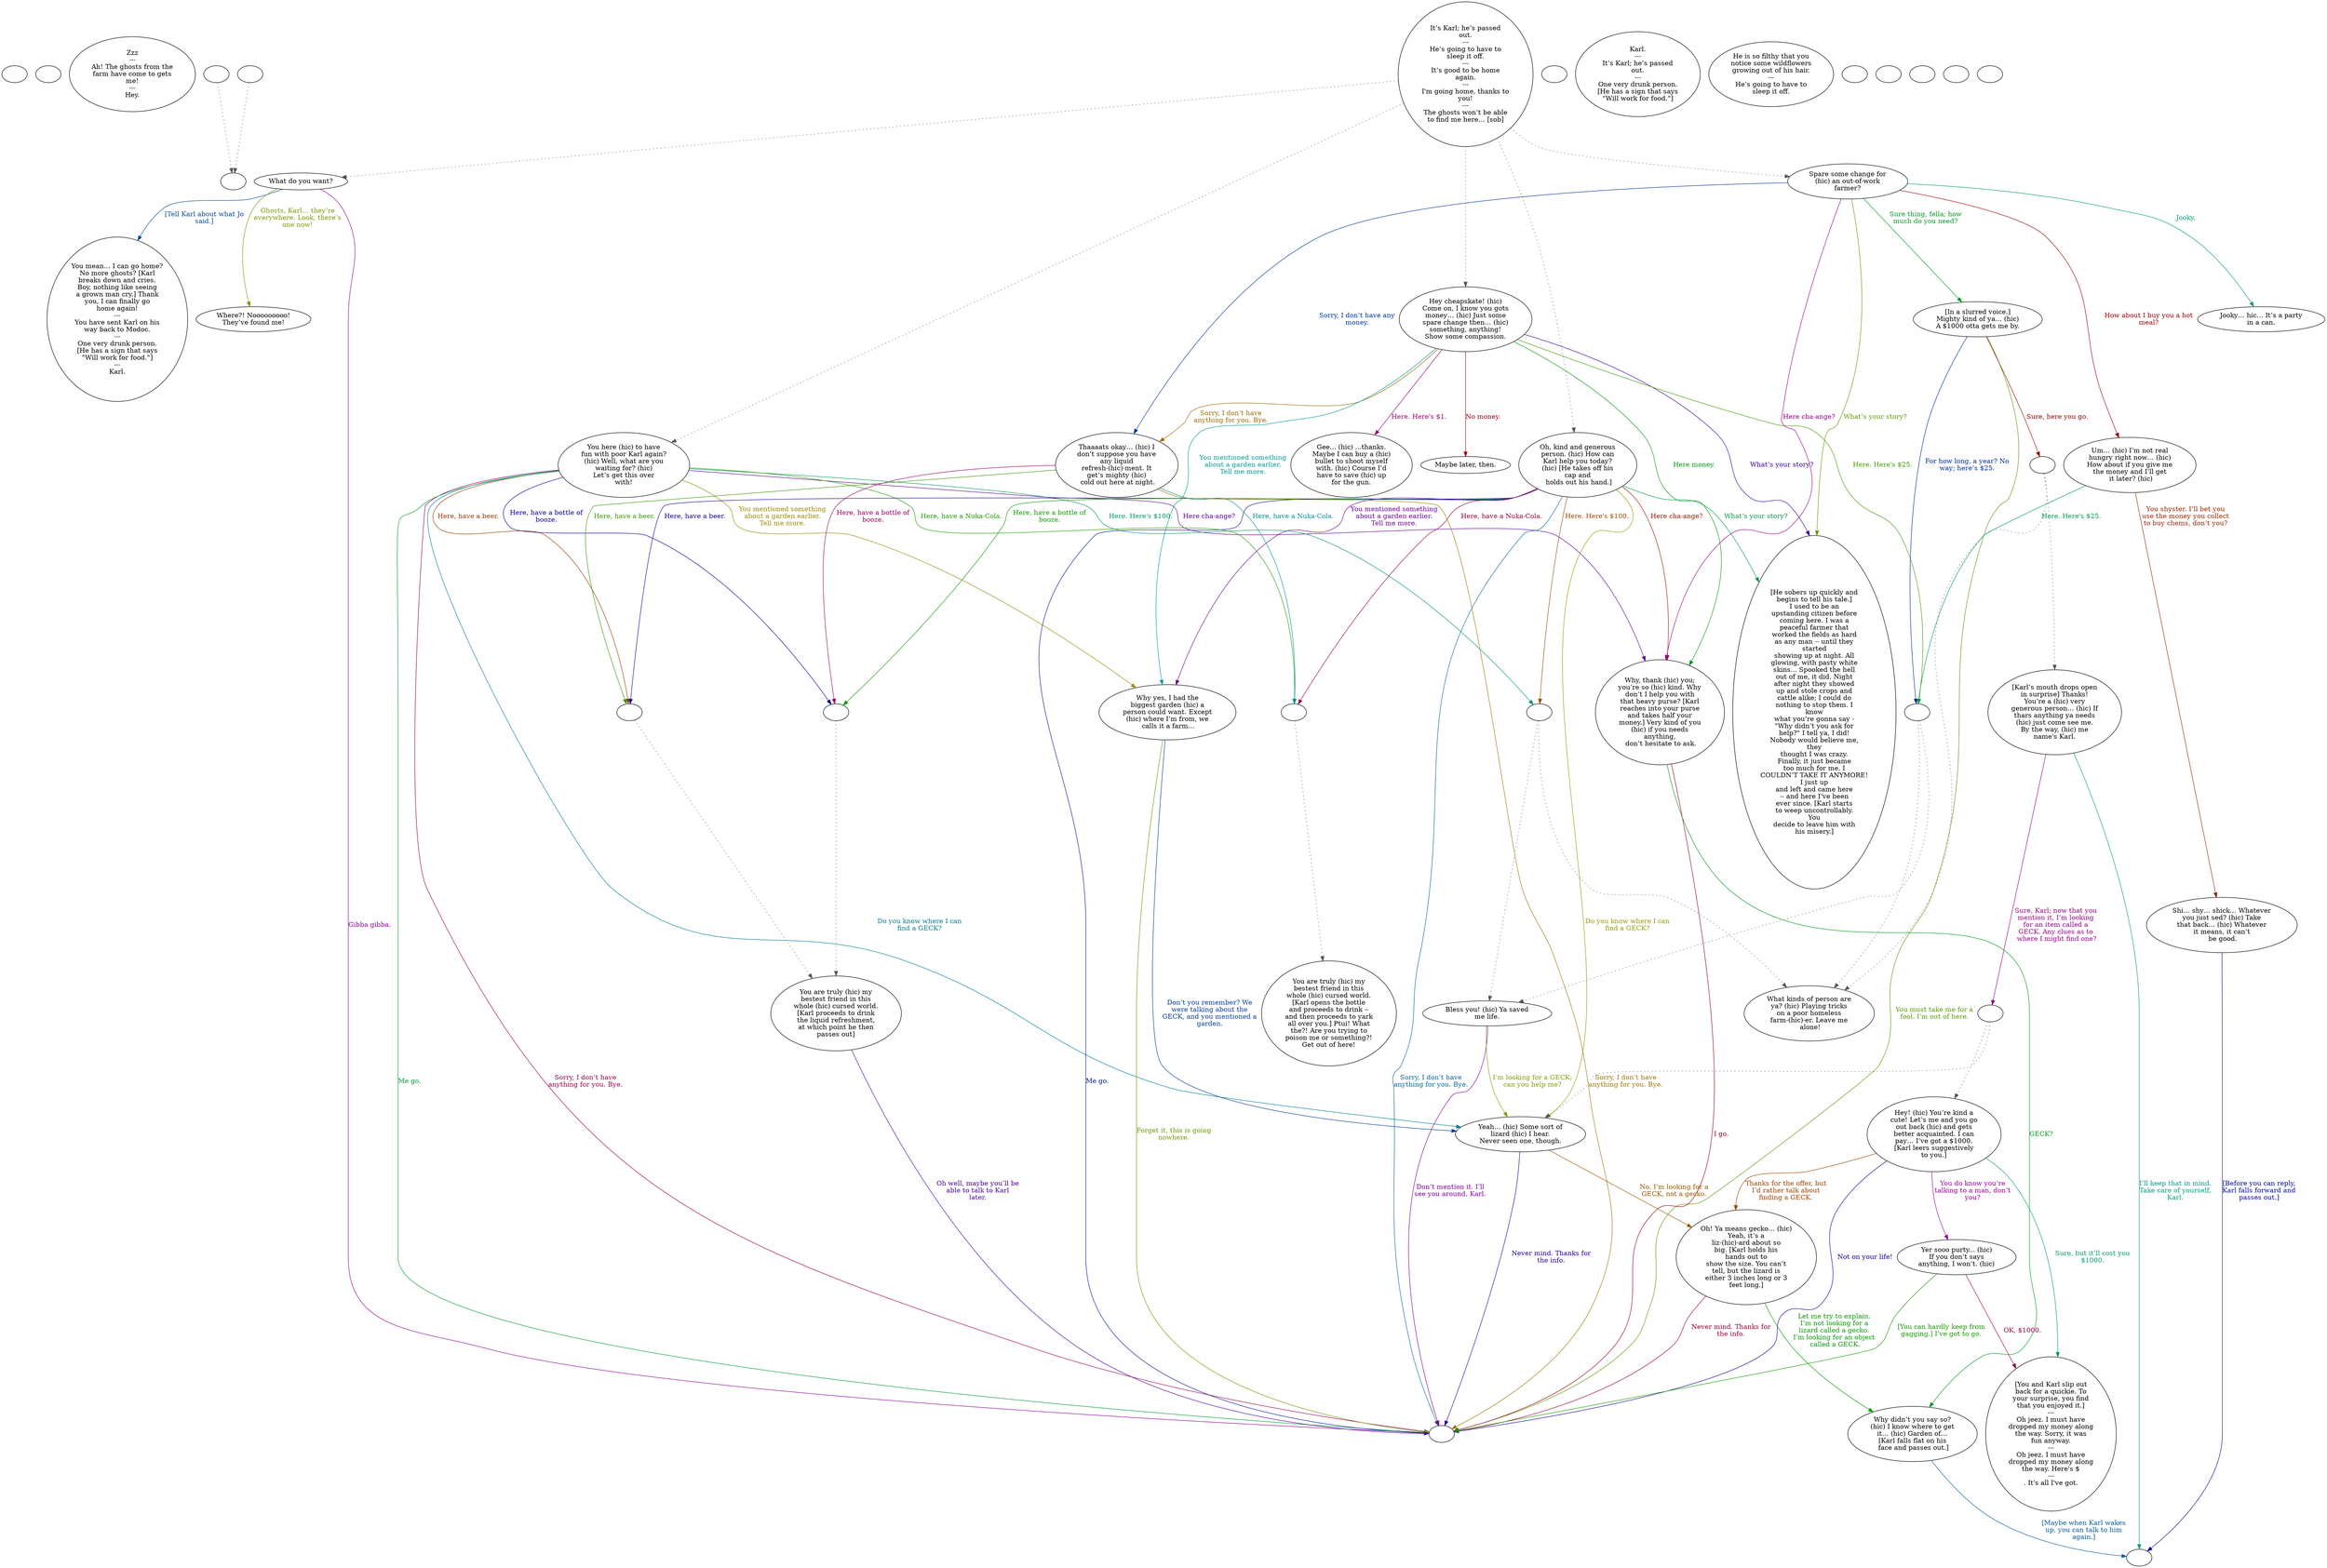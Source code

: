 digraph mcKarl {
  "checkPartyMembersNearDoor" [style=filled       fillcolor="#FFFFFF"       color="#000000"]
  "checkPartyMembersNearDoor" [label=""]
  "start" [style=filled       fillcolor="#FFFFFF"       color="#000000"]
  "start" [label=""]
  "critter_p_proc" [style=filled       fillcolor="#FFFFFF"       color="#000000"]
  "critter_p_proc" [label="Zzz\n---\nAh! The ghosts from the\nfarm have come to gets\nme!\n---\nHey."]
  "pickup_p_proc" [style=filled       fillcolor="#FFFFFF"       color="#000000"]
  "pickup_p_proc" -> "Node998" [style=dotted color="#555555"]
  "pickup_p_proc" [label=""]
  "talk_p_proc" [style=filled       fillcolor="#FFFFFF"       color="#000000"]
  "talk_p_proc" -> "Node003" [style=dotted color="#555555"]
  "talk_p_proc" -> "Node004" [style=dotted color="#555555"]
  "talk_p_proc" -> "Node001" [style=dotted color="#555555"]
  "talk_p_proc" -> "Node002" [style=dotted color="#555555"]
  "talk_p_proc" -> "Node000" [style=dotted color="#555555"]
  "talk_p_proc" [label="It’s Karl; he’s passed\nout.\n---\nHe’s going to have to\nsleep it off.\n---\nIt’s good to be home\nagain.\n---\nI'm going home, thanks to\nyou!\n---\nThe ghosts won’t be able\nto find me here… [sob]"]
  "destroy_p_proc" [style=filled       fillcolor="#FFFFFF"       color="#000000"]
  "destroy_p_proc" [label=""]
  "look_at_p_proc" [style=filled       fillcolor="#FFFFFF"       color="#000000"]
  "look_at_p_proc" [label="Karl.\n---\nIt’s Karl; he’s passed\nout.\n---\nOne very drunk person.\n[He has a sign that says\n\"Will work for food.\"]"]
  "description_p_proc" [style=filled       fillcolor="#FFFFFF"       color="#000000"]
  "description_p_proc" [label="He is so filthy that you\nnotice some wildflowers\ngrowing out of his hair.\n---\nHe’s going to have to\nsleep it off."]
  "use_skill_on_p_proc" [style=filled       fillcolor="#FFFFFF"       color="#000000"]
  "use_skill_on_p_proc" [label=""]
  "damage_p_proc" [style=filled       fillcolor="#FFFFFF"       color="#000000"]
  "damage_p_proc" -> "Node998" [style=dotted color="#555555"]
  "damage_p_proc" [label=""]
  "map_enter_p_proc" [style=filled       fillcolor="#FFFFFF"       color="#000000"]
  "map_enter_p_proc" [label=""]
  "map_exit_p_proc" [style=filled       fillcolor="#FFFFFF"       color="#000000"]
  "map_exit_p_proc" [label=""]
  "map_update_p_proc" [style=filled       fillcolor="#FFFFFF"       color="#000000"]
  "map_update_p_proc" [label=""]
  "Node000" [style=filled       fillcolor="#FFFFFF"       color="#000000"]
  "Node000" [label="Spare some change for\n(hic) an out-of-work\nfarmer?"]
  "Node000" -> "Node010" [label="Sure thing, fella; how\nmuch do you need?" color="#009924" fontcolor="#009924"]
  "Node000" -> "Node020" [label="How about I buy you a hot\nmeal?" color="#990008" fontcolor="#990008"]
  "Node000" -> "Node025" [label="Sorry, I don’t have any\nmoney." color="#003599" fontcolor="#003599"]
  "Node000" -> "Node046" [label="What’s your story?" color="#629900" fontcolor="#629900"]
  "Node000" -> "Node030" [label="Here cha-ange?" color="#99008E" fontcolor="#99008E"]
  "Node000" -> "Node031" [label="Jooky." color="#009977" fontcolor="#009977"]
  "Node001" [style=filled       fillcolor="#FFFFFF"       color="#000000"]
  "Node001" [label="Oh, kind and generous\nperson. (hic) How can\nKarl help you today?\n(hic) [He takes off his\ncap and\n holds out his hand.]"]
  "Node001" -> "Node994" [label="Here. Here's $100." color="#994A00" fontcolor="#994A00"]
  "Node001" -> "Node993" [label="Here, have a beer." color="#1E0099" fontcolor="#1E0099"]
  "Node001" -> "Node992" [label="Here, have a bottle of\nbooze." color="#0F9900" fontcolor="#0F9900"]
  "Node001" -> "Node991" [label="Here, have a Nuka-Cola." color="#99003C" fontcolor="#99003C"]
  "Node001" -> "Node999" [label="Sorry, I don’t have\nanything for you. Bye." color="#006899" fontcolor="#006899"]
  "Node001" -> "Node013" [label="Do you know where I can\nfind a GECK?" color="#959900" fontcolor="#959900"]
  "Node001" -> "Node042" [label="You mentioned something\nabout a garden earlier.\nTell me more." color="#700099" fontcolor="#700099"]
  "Node001" -> "Node046" [label="What’s your story?" color="#009944" fontcolor="#009944"]
  "Node001" -> "Node030" [label="Here cha-ange?" color="#991700" fontcolor="#991700"]
  "Node001" -> "Node999" [label="Me go." color="#001699" fontcolor="#001699"]
  "Node002" [style=filled       fillcolor="#FFFFFF"       color="#000000"]
  "Node002" [label="Hey cheapskate! (hic)\nCome on, I know you gots\nmoney… (hic) Just some\nspare change then… (hic)\nsomething, anything!\nShow some compassion."]
  "Node002" -> "Node990" [label="Here. Here's $25." color="#429900" fontcolor="#429900"]
  "Node002" -> "Node033" [label="Here. Here's $1." color="#99006F" fontcolor="#99006F"]
  "Node002" -> "Node042" [label="You mentioned something\nabout a garden earlier.\nTell me more." color="#009997" fontcolor="#009997"]
  "Node002" -> "Node025" [label="Sorry, I don’t have\nanything for you. Bye." color="#996A00" fontcolor="#996A00"]
  "Node002" -> "Node046" [label="What’s your story?" color="#3D0099" fontcolor="#3D0099"]
  "Node002" -> "Node030" [label="Here money." color="#009911" fontcolor="#009911"]
  "Node002" -> "Node032" [label="No money." color="#99001C" fontcolor="#99001C"]
  "Node003" [style=filled       fillcolor="#FFFFFF"       color="#000000"]
  "Node003" [label="What do you want?"]
  "Node003" -> "Node040" [label="[Tell Karl about what Jo\nsaid.]" color="#004999" fontcolor="#004999"]
  "Node003" -> "Node041" [label="Ghosts, Karl… they’re\neverywhere. Look, there’s\none now!" color="#759900" fontcolor="#759900"]
  "Node003" -> "Node999" [label="Gibba gibba." color="#900099" fontcolor="#900099"]
  "Node004" [style=filled       fillcolor="#FFFFFF"       color="#000000"]
  "Node004" [label="You here (hic) to have\nfun with poor Karl again?\n(hic) Well, what are you\nwaiting for? (hic)\nLet’s get this over\nwith!"]
  "Node004" -> "Node994" [label="Here. Here's $100." color="#009963" fontcolor="#009963"]
  "Node004" -> "Node993" [label="Here, have a beer." color="#993700" fontcolor="#993700"]
  "Node004" -> "Node992" [label="Here, have a bottle of\nbooze." color="#0A0099" fontcolor="#0A0099"]
  "Node004" -> "Node991" [label="Here, have a Nuka-Cola." color="#239900" fontcolor="#239900"]
  "Node004" -> "Node999" [label="Sorry, I don’t have\nanything for you. Bye." color="#99004F" fontcolor="#99004F"]
  "Node004" -> "Node013" [label="Do you know where I can\nfind a GECK?" color="#007C99" fontcolor="#007C99"]
  "Node004" -> "Node042" [label="You mentioned something\nabout a garden earlier.\nTell me more." color="#998A00" fontcolor="#998A00"]
  "Node004" -> "Node030" [label="Here cha-ange?" color="#5D0099" fontcolor="#5D0099"]
  "Node004" -> "Node999" [label="Me go." color="#009930" fontcolor="#009930"]
  "Node010" [style=filled       fillcolor="#FFFFFF"       color="#000000"]
  "Node010" [label="[In a slurred voice.]\nMighty kind of ya… (hic)\nA $1000 otta gets me by."]
  "Node010" -> "Node996" [label="Sure, here you go." color="#990400" fontcolor="#990400"]
  "Node010" -> "Node990" [label="For how long, a year? No\nway; here’s $25." color="#002999" fontcolor="#002999"]
  "Node010" -> "Node999" [label="You must take me for a\nfool. I’m out of here." color="#569900" fontcolor="#569900"]
  "Node011" [style=filled       fillcolor="#FFFFFF"       color="#000000"]
  "Node011" [label="[Karl’s mouth drops open\nin surprise] Thanks!\nYou’re a (hic) very\ngenerous person… (hic) If\nthars anything ya needs\n(hic) just come see me.\nBy the way, (hic) me\nname's Karl."]
  "Node011" -> "Node995" [label="Sure, Karl; now that you\nmention it, I’m looking\nfor an item called a\nGECK. Any clues as to\n where I might find one?" color="#990082" fontcolor="#990082"]
  "Node011" -> "Node989" [label="I’ll keep that in mind.\nTake care of yourself,\nKarl." color="#009983" fontcolor="#009983"]
  "Node012" [style=filled       fillcolor="#FFFFFF"       color="#000000"]
  "Node012" [label="What kinds of person are\nya? (hic) Playing tricks\non a poor homeless\nfarm-(hic)-er. Leave me\n alone!"]
  "Node013" [style=filled       fillcolor="#FFFFFF"       color="#000000"]
  "Node013" [label="Yeah… (hic) Some sort of\nlizard (hic) I hear.\nNever seen one, though."]
  "Node013" -> "Node014" [label="No, I’m looking for a\nGECK, not a gecko." color="#995600" fontcolor="#995600"]
  "Node013" -> "Node999" [label="Never mind. Thanks for\nthe info." color="#2A0099" fontcolor="#2A0099"]
  "Node014" [style=filled       fillcolor="#FFFFFF"       color="#000000"]
  "Node014" [label="Oh! Ya means gecko… (hic)\nYeah, it’s a\nliz-(hic)-ard about so\nbig. [Karl holds his\nhands out to\nshow the size. You can’t\ntell, but the lizard is\neither 3 inches long or 3\nfeet long.]"]
  "Node014" -> "Node015" [label="Let me try to explain.\nI’m not looking for a\nlizard called a gecko.\nI’m looking for an object\n called a GECK." color="#039900" fontcolor="#039900"]
  "Node014" -> "Node999" [label="Never mind. Thanks for\nthe info." color="#990030" fontcolor="#990030"]
  "Node015" [style=filled       fillcolor="#FFFFFF"       color="#000000"]
  "Node015" [label="Why didn’t you say so?\n(hic) I know where to get\nit… (hic) Garden of…\n[Karl falls flat on his\n face and passes out.]"]
  "Node015" -> "Node989" [label="[Maybe when Karl wakes\nup, you can talk to him\nagain.]" color="#005C99" fontcolor="#005C99"]
  "Node016" [style=filled       fillcolor="#FFFFFF"       color="#000000"]
  "Node016" [label="Bless you! (hic) Ya saved\nme life."]
  "Node016" -> "Node013" [label="I’m looking for a GECK;\ncan you help me?" color="#899900" fontcolor="#899900"]
  "Node016" -> "Node999" [label="Don’t mention it. I’ll\nsee you around, Karl." color="#7D0099" fontcolor="#7D0099"]
  "Node020" [style=filled       fillcolor="#FFFFFF"       color="#000000"]
  "Node020" [label="Um… (hic) I’m not real\nhungry right now… (hic)\nHow about if you give me\nthe money and I’ll get\n it later? (hic)"]
  "Node020" -> "Node990" [label="Here. Here's $25." color="#009950" fontcolor="#009950"]
  "Node020" -> "Node021" [label="You shyster. I’ll bet you\nuse the money you collect\nto buy chems, don’t you?" color="#992300" fontcolor="#992300"]
  "Node021" [style=filled       fillcolor="#FFFFFF"       color="#000000"]
  "Node021" [label="Shi… shy… shick… Whatever\nyou just sed? (hic) Take\nthat back… (hic) Whatever\nit means, it can’t\n be good."]
  "Node021" -> "Node989" [label="[Before you can reply,\nKarl falls forward and\npasses out.]" color="#000999" fontcolor="#000999"]
  "Node025" [style=filled       fillcolor="#FFFFFF"       color="#000000"]
  "Node025" [label="Thaaaats okay… (hic) I\ndon’t suppose you have\nany liquid\nrefresh-(hic)-ment. It\nget’s mighty (hic)\n cold out here at night."]
  "Node025" -> "Node993" [label="Here, have a beer." color="#369900" fontcolor="#369900"]
  "Node025" -> "Node992" [label="Here, have a bottle of\nbooze." color="#990063" fontcolor="#990063"]
  "Node025" -> "Node991" [label="Here, have a Nuka-Cola." color="#008F99" fontcolor="#008F99"]
  "Node025" -> "Node999" [label="Sorry, I don’t have\nanything for you. Bye." color="#997600" fontcolor="#997600"]
  "Node026" [style=filled       fillcolor="#FFFFFF"       color="#000000"]
  "Node026" [label="You are truly (hic) my\nbestest friend in this\nwhole (hic) cursed world.\n[Karl proceeds to drink\nthe liquid refreshment,\nat which point he then\npasses out]"]
  "Node026" -> "Node999" [label="Oh well, maybe you’ll be\nable to talk to Karl\nlater." color="#490099" fontcolor="#490099"]
  "Node027" [style=filled       fillcolor="#FFFFFF"       color="#000000"]
  "Node027" [label="You are truly (hic) my\nbestest friend in this\nwhole (hic) cursed world.\n[Karl opens the bottle\nand proceeds to drink --\nand then proceeds to yark\nall over you.] Ptui! What\nthe?! Are you trying to\npoison me or something?!\nGet out of here!"]
  "Node030" [style=filled       fillcolor="#FFFFFF"       color="#000000"]
  "Node030" [label="Why, thank (hic) you;\nyou’re so (hic) kind. Why\ndon’t I help you with\nthat heavy purse? [Karl\nreaches into your purse\nand takes half your\nmoney.] Very kind of you\n(hic) if you needs\nanything,\n don’t hesitate to ask."]
  "Node030" -> "Node015" [label="GECK?" color="#00991D" fontcolor="#00991D"]
  "Node030" -> "Node999" [label="I go." color="#990010" fontcolor="#990010"]
  "Node031" [style=filled       fillcolor="#FFFFFF"       color="#000000"]
  "Node031" [label="Jooky… hic… It’s a party\nin a can."]
  "Node032" [style=filled       fillcolor="#FFFFFF"       color="#000000"]
  "Node032" [label="Maybe later, then."]
  "Node033" [style=filled       fillcolor="#FFFFFF"       color="#000000"]
  "Node033" [label="Gee... (hic) ...thanks.\nMaybe I can buy a (hic)\nbullet to shoot myself\nwith. (hic) Course I’d\nhave to save (hic) up\nfor the gun."]
  "Node040" [style=filled       fillcolor="#FFFFFF"       color="#000000"]
  "Node040" [label="You mean… I can go home?\nNo more ghosts? [Karl\nbreaks down and cries.\nBoy, nothing like seeing\na grown man cry.] Thank\nyou, I can finally go\nhome again!\n---\nYou have sent Karl on his\nway back to Modoc.\n---\nOne very drunk person.\n[He has a sign that says\n\"Will work for food.\"]\n---\nKarl."]
  "Node041" [style=filled       fillcolor="#FFFFFF"       color="#000000"]
  "Node041" [label="Where?! Nooooooooo!\nThey’ve found me!"]
  "Node042" [style=filled       fillcolor="#FFFFFF"       color="#000000"]
  "Node042" [label="Why yes, I had the\nbiggest garden (hic) a\nperson could want. Except\n(hic) where I’m from, we\n calls it a farm…"]
  "Node042" -> "Node013" [label="Don’t you remember? We\nwere talking about the\nGECK, and you mentioned a\ngarden." color="#003D99" fontcolor="#003D99"]
  "Node042" -> "Node999" [label="Forget it, this is going\nnowhere." color="#699900" fontcolor="#699900"]
  "Node043" [style=filled       fillcolor="#FFFFFF"       color="#000000"]
  "Node043" [label="Hey! (hic) You’re kind a\ncute! Let’s me and you go\nout back (hic) and gets\nbetter acquainted. I can\npay… I’ve got a $1000.\n[Karl leers suggestively\nto you.]"]
  "Node043" -> "Node044" [label="You do know you’re\ntalking to a man, don’t\nyou?" color="#990096" fontcolor="#990096"]
  "Node043" -> "Node045" [label="Sure, but it’ll cost you\n$1000." color="#00996F" fontcolor="#00996F"]
  "Node043" -> "Node014" [label="Thanks for the offer, but\nI’d rather talk about\nfinding a GECK." color="#994300" fontcolor="#994300"]
  "Node043" -> "Node999" [label="Not on your life!" color="#160099" fontcolor="#160099"]
  "Node044" [style=filled       fillcolor="#FFFFFF"       color="#000000"]
  "Node044" [label="Yer sooo purty... (hic)\nIf you don’t says\nanything, I won’t. (hic)"]
  "Node044" -> "Node999" [label="[You can hardly keep from\ngagging.] I’ve got to go." color="#169900" fontcolor="#169900"]
  "Node044" -> "Node045" [label="OK, $1000." color="#990043" fontcolor="#990043"]
  "Node045" [style=filled       fillcolor="#FFFFFF"       color="#000000"]
  "Node045" [label="[You and Karl slip out\nback for a quickie. To\nyour surprise, you find\nthat you enjoyed it.]\n---\nOh jeez. I must have\ndropped my money along\nthe way. Sorry, it was\nfun anyway.\n---\nOh jeez. I must have\ndropped my money along\nthe way. Here's $\n---\n. It's all I've got."]
  "Node046" [style=filled       fillcolor="#FFFFFF"       color="#000000"]
  "Node046" [label="[He sobers up quickly and\nbegins to tell his tale.]\nI used to be an\nupstanding citizen before\ncoming here. I was a\npeaceful farmer that\nworked the fields as hard\nas any man -- until they\nstarted\nshowing up at night. All\nglowing, with pasty white\nskins... Spooked the hell\nout of me, it did. Night\nafter night they showed\nup and stole crops and\ncattle alike; I could do\nnothing to stop them. I\nknow\nwhat you’re gonna say -\n\"Why didn’t you ask for\nhelp?\" I tell ya, I did!\nNobody would believe me,\nthey\nthought I was crazy.\nFinally, it just became\ntoo much for me. I\nCOULDN’T TAKE IT ANYMORE!\nI just up\nand left and came here\n-- and here I’ve been\never since. [Karl starts\nto weep uncontrollably.\nYou\ndecide to leave him with\nhis misery.]"]
  "Node999" [style=filled       fillcolor="#FFFFFF"       color="#000000"]
  "Node999" [label=""]
  "Node998" [style=filled       fillcolor="#FFFFFF"       color="#000000"]
  "Node998" [label=""]
  "Node996" [style=filled       fillcolor="#FFFFFF"       color="#000000"]
  "Node996" -> "Node011" [style=dotted color="#555555"]
  "Node996" -> "Node012" [style=dotted color="#555555"]
  "Node996" [label=""]
  "Node995" [style=filled       fillcolor="#FFFFFF"       color="#000000"]
  "Node995" -> "Node043" [style=dotted color="#555555"]
  "Node995" -> "Node013" [style=dotted color="#555555"]
  "Node995" [label=""]
  "timed_event_p_proc" [style=filled       fillcolor="#FFFFFF"       color="#000000"]
  "timed_event_p_proc" [label=""]
  "Node994" [style=filled       fillcolor="#FFFFFF"       color="#000000"]
  "Node994" -> "Node016" [style=dotted color="#555555"]
  "Node994" -> "Node012" [style=dotted color="#555555"]
  "Node994" [label=""]
  "Node993" [style=filled       fillcolor="#FFFFFF"       color="#000000"]
  "Node993" -> "Node026" [style=dotted color="#555555"]
  "Node993" [label=""]
  "Node992" [style=filled       fillcolor="#FFFFFF"       color="#000000"]
  "Node992" -> "Node026" [style=dotted color="#555555"]
  "Node992" [label=""]
  "Node991" [style=filled       fillcolor="#FFFFFF"       color="#000000"]
  "Node991" -> "Node027" [style=dotted color="#555555"]
  "Node991" [label=""]
  "Node990" [style=filled       fillcolor="#FFFFFF"       color="#000000"]
  "Node990" -> "Node016" [style=dotted color="#555555"]
  "Node990" -> "Node012" [style=dotted color="#555555"]
  "Node990" [label=""]
  "Node989" [style=filled       fillcolor="#FFFFFF"       color="#000000"]
  "Node989" [label=""]
}